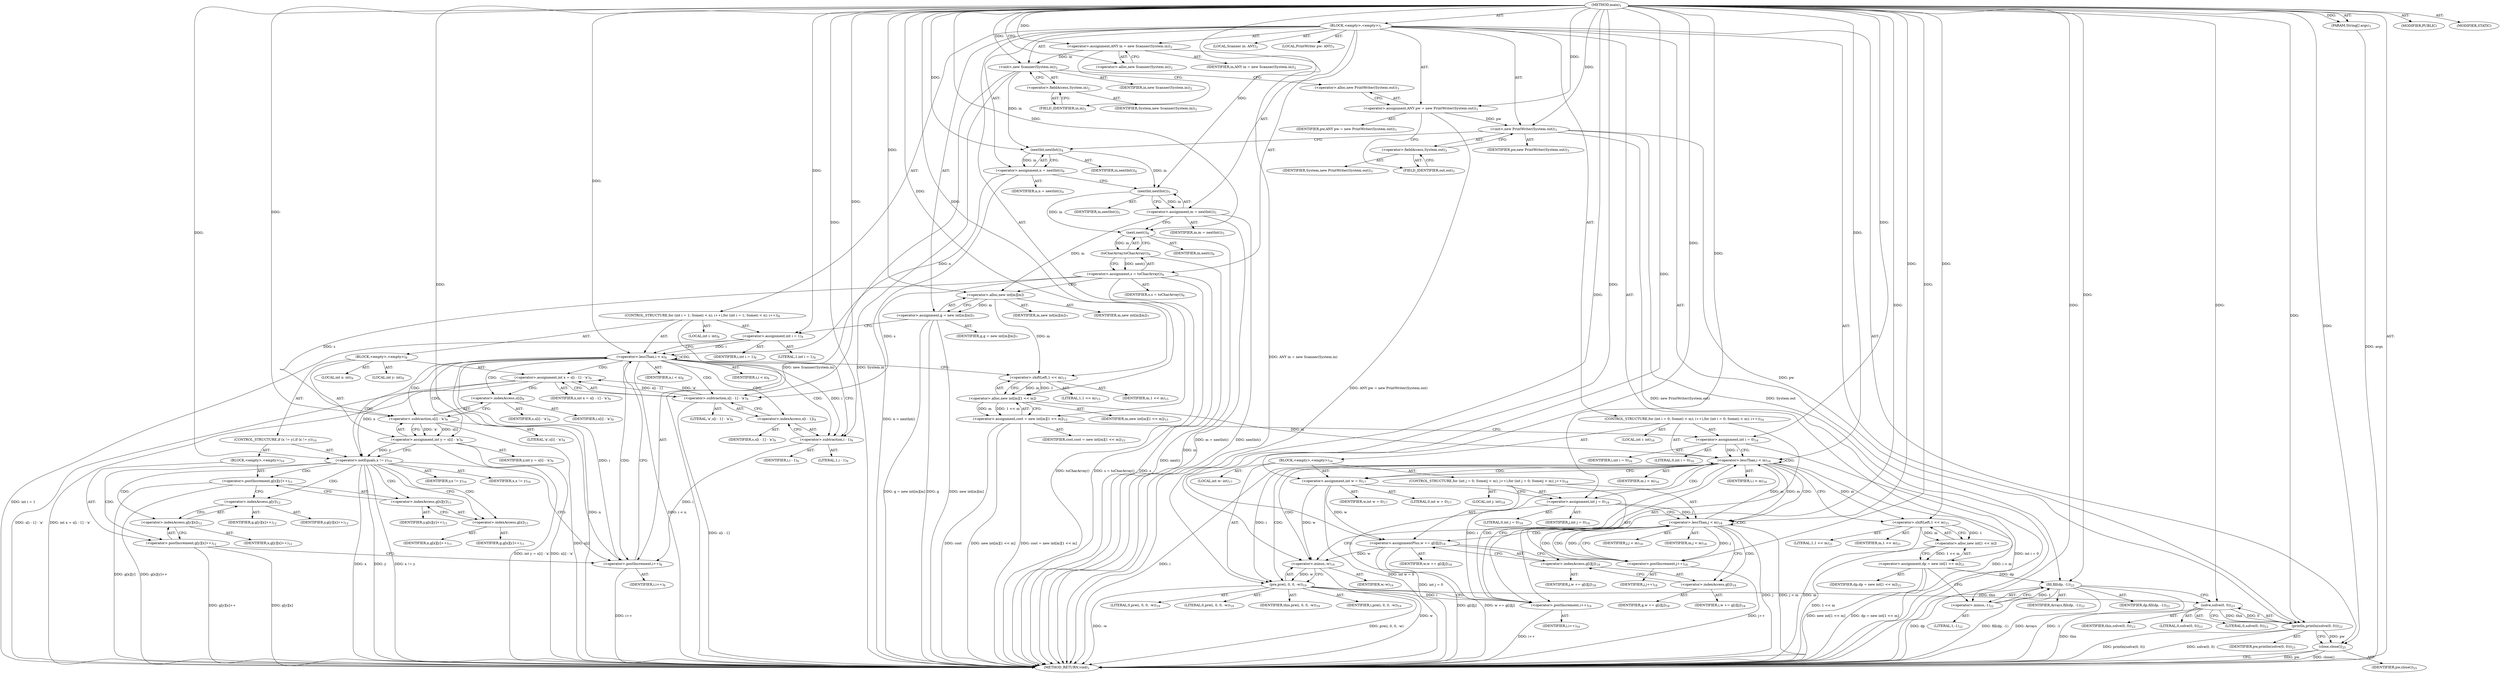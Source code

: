 digraph "main" {  
"21" [label = <(METHOD,main)<SUB>1</SUB>> ]
"22" [label = <(PARAM,String[] args)<SUB>1</SUB>> ]
"23" [label = <(BLOCK,&lt;empty&gt;,&lt;empty&gt;)<SUB>1</SUB>> ]
"4" [label = <(LOCAL,Scanner in: ANY)<SUB>2</SUB>> ]
"24" [label = <(&lt;operator&gt;.assignment,ANY in = new Scanner(System.in))<SUB>2</SUB>> ]
"25" [label = <(IDENTIFIER,in,ANY in = new Scanner(System.in))<SUB>2</SUB>> ]
"26" [label = <(&lt;operator&gt;.alloc,new Scanner(System.in))<SUB>2</SUB>> ]
"27" [label = <(&lt;init&gt;,new Scanner(System.in))<SUB>2</SUB>> ]
"3" [label = <(IDENTIFIER,in,new Scanner(System.in))<SUB>2</SUB>> ]
"28" [label = <(&lt;operator&gt;.fieldAccess,System.in)<SUB>2</SUB>> ]
"29" [label = <(IDENTIFIER,System,new Scanner(System.in))<SUB>2</SUB>> ]
"30" [label = <(FIELD_IDENTIFIER,in,in)<SUB>2</SUB>> ]
"6" [label = <(LOCAL,PrintWriter pw: ANY)<SUB>3</SUB>> ]
"31" [label = <(&lt;operator&gt;.assignment,ANY pw = new PrintWriter(System.out))<SUB>3</SUB>> ]
"32" [label = <(IDENTIFIER,pw,ANY pw = new PrintWriter(System.out))<SUB>3</SUB>> ]
"33" [label = <(&lt;operator&gt;.alloc,new PrintWriter(System.out))<SUB>3</SUB>> ]
"34" [label = <(&lt;init&gt;,new PrintWriter(System.out))<SUB>3</SUB>> ]
"5" [label = <(IDENTIFIER,pw,new PrintWriter(System.out))<SUB>3</SUB>> ]
"35" [label = <(&lt;operator&gt;.fieldAccess,System.out)<SUB>3</SUB>> ]
"36" [label = <(IDENTIFIER,System,new PrintWriter(System.out))<SUB>3</SUB>> ]
"37" [label = <(FIELD_IDENTIFIER,out,out)<SUB>3</SUB>> ]
"38" [label = <(&lt;operator&gt;.assignment,n = nextInt())<SUB>4</SUB>> ]
"39" [label = <(IDENTIFIER,n,n = nextInt())<SUB>4</SUB>> ]
"40" [label = <(nextInt,nextInt())<SUB>4</SUB>> ]
"41" [label = <(IDENTIFIER,in,nextInt())<SUB>4</SUB>> ]
"42" [label = <(&lt;operator&gt;.assignment,m = nextInt())<SUB>5</SUB>> ]
"43" [label = <(IDENTIFIER,m,m = nextInt())<SUB>5</SUB>> ]
"44" [label = <(nextInt,nextInt())<SUB>5</SUB>> ]
"45" [label = <(IDENTIFIER,in,nextInt())<SUB>5</SUB>> ]
"46" [label = <(&lt;operator&gt;.assignment,s = toCharArray())<SUB>6</SUB>> ]
"47" [label = <(IDENTIFIER,s,s = toCharArray())<SUB>6</SUB>> ]
"48" [label = <(toCharArray,toCharArray())<SUB>6</SUB>> ]
"49" [label = <(next,next())<SUB>6</SUB>> ]
"50" [label = <(IDENTIFIER,in,next())<SUB>6</SUB>> ]
"51" [label = <(&lt;operator&gt;.assignment,g = new int[m][m])<SUB>7</SUB>> ]
"52" [label = <(IDENTIFIER,g,g = new int[m][m])<SUB>7</SUB>> ]
"53" [label = <(&lt;operator&gt;.alloc,new int[m][m])> ]
"54" [label = <(IDENTIFIER,m,new int[m][m])<SUB>7</SUB>> ]
"55" [label = <(IDENTIFIER,m,new int[m][m])<SUB>7</SUB>> ]
"56" [label = <(CONTROL_STRUCTURE,for (int i = 1; Some(i &lt; n); i++),for (int i = 1; Some(i &lt; n); i++))<SUB>8</SUB>> ]
"57" [label = <(LOCAL,int i: int)<SUB>8</SUB>> ]
"58" [label = <(&lt;operator&gt;.assignment,int i = 1)<SUB>8</SUB>> ]
"59" [label = <(IDENTIFIER,i,int i = 1)<SUB>8</SUB>> ]
"60" [label = <(LITERAL,1,int i = 1)<SUB>8</SUB>> ]
"61" [label = <(&lt;operator&gt;.lessThan,i &lt; n)<SUB>8</SUB>> ]
"62" [label = <(IDENTIFIER,i,i &lt; n)<SUB>8</SUB>> ]
"63" [label = <(IDENTIFIER,n,i &lt; n)<SUB>8</SUB>> ]
"64" [label = <(&lt;operator&gt;.postIncrement,i++)<SUB>8</SUB>> ]
"65" [label = <(IDENTIFIER,i,i++)<SUB>8</SUB>> ]
"66" [label = <(BLOCK,&lt;empty&gt;,&lt;empty&gt;)<SUB>8</SUB>> ]
"67" [label = <(LOCAL,int x: int)<SUB>9</SUB>> ]
"68" [label = <(LOCAL,int y: int)<SUB>9</SUB>> ]
"69" [label = <(&lt;operator&gt;.assignment,int x = s[i - 1] - 'a')<SUB>9</SUB>> ]
"70" [label = <(IDENTIFIER,x,int x = s[i - 1] - 'a')<SUB>9</SUB>> ]
"71" [label = <(&lt;operator&gt;.subtraction,s[i - 1] - 'a')<SUB>9</SUB>> ]
"72" [label = <(&lt;operator&gt;.indexAccess,s[i - 1])<SUB>9</SUB>> ]
"73" [label = <(IDENTIFIER,s,s[i - 1] - 'a')<SUB>9</SUB>> ]
"74" [label = <(&lt;operator&gt;.subtraction,i - 1)<SUB>9</SUB>> ]
"75" [label = <(IDENTIFIER,i,i - 1)<SUB>9</SUB>> ]
"76" [label = <(LITERAL,1,i - 1)<SUB>9</SUB>> ]
"77" [label = <(LITERAL,'a',s[i - 1] - 'a')<SUB>9</SUB>> ]
"78" [label = <(&lt;operator&gt;.assignment,int y = s[i] - 'a')<SUB>9</SUB>> ]
"79" [label = <(IDENTIFIER,y,int y = s[i] - 'a')<SUB>9</SUB>> ]
"80" [label = <(&lt;operator&gt;.subtraction,s[i] - 'a')<SUB>9</SUB>> ]
"81" [label = <(&lt;operator&gt;.indexAccess,s[i])<SUB>9</SUB>> ]
"82" [label = <(IDENTIFIER,s,s[i] - 'a')<SUB>9</SUB>> ]
"83" [label = <(IDENTIFIER,i,s[i] - 'a')<SUB>9</SUB>> ]
"84" [label = <(LITERAL,'a',s[i] - 'a')<SUB>9</SUB>> ]
"85" [label = <(CONTROL_STRUCTURE,if (x != y),if (x != y))<SUB>10</SUB>> ]
"86" [label = <(&lt;operator&gt;.notEquals,x != y)<SUB>10</SUB>> ]
"87" [label = <(IDENTIFIER,x,x != y)<SUB>10</SUB>> ]
"88" [label = <(IDENTIFIER,y,x != y)<SUB>10</SUB>> ]
"89" [label = <(BLOCK,&lt;empty&gt;,&lt;empty&gt;)<SUB>10</SUB>> ]
"90" [label = <(&lt;operator&gt;.postIncrement,g[x][y]++)<SUB>11</SUB>> ]
"91" [label = <(&lt;operator&gt;.indexAccess,g[x][y])<SUB>11</SUB>> ]
"92" [label = <(&lt;operator&gt;.indexAccess,g[x])<SUB>11</SUB>> ]
"93" [label = <(IDENTIFIER,g,g[x][y]++)<SUB>11</SUB>> ]
"94" [label = <(IDENTIFIER,x,g[x][y]++)<SUB>11</SUB>> ]
"95" [label = <(IDENTIFIER,y,g[x][y]++)<SUB>11</SUB>> ]
"96" [label = <(&lt;operator&gt;.postIncrement,g[y][x]++)<SUB>12</SUB>> ]
"97" [label = <(&lt;operator&gt;.indexAccess,g[y][x])<SUB>12</SUB>> ]
"98" [label = <(&lt;operator&gt;.indexAccess,g[y])<SUB>12</SUB>> ]
"99" [label = <(IDENTIFIER,g,g[y][x]++)<SUB>12</SUB>> ]
"100" [label = <(IDENTIFIER,y,g[y][x]++)<SUB>12</SUB>> ]
"101" [label = <(IDENTIFIER,x,g[y][x]++)<SUB>12</SUB>> ]
"102" [label = <(&lt;operator&gt;.assignment,cost = new int[m][1 &lt;&lt; m])<SUB>15</SUB>> ]
"103" [label = <(IDENTIFIER,cost,cost = new int[m][1 &lt;&lt; m])<SUB>15</SUB>> ]
"104" [label = <(&lt;operator&gt;.alloc,new int[m][1 &lt;&lt; m])> ]
"105" [label = <(IDENTIFIER,m,new int[m][1 &lt;&lt; m])<SUB>15</SUB>> ]
"106" [label = <(&lt;operator&gt;.shiftLeft,1 &lt;&lt; m)<SUB>15</SUB>> ]
"107" [label = <(LITERAL,1,1 &lt;&lt; m)<SUB>15</SUB>> ]
"108" [label = <(IDENTIFIER,m,1 &lt;&lt; m)<SUB>15</SUB>> ]
"109" [label = <(CONTROL_STRUCTURE,for (int i = 0; Some(i &lt; m); i++),for (int i = 0; Some(i &lt; m); i++))<SUB>16</SUB>> ]
"110" [label = <(LOCAL,int i: int)<SUB>16</SUB>> ]
"111" [label = <(&lt;operator&gt;.assignment,int i = 0)<SUB>16</SUB>> ]
"112" [label = <(IDENTIFIER,i,int i = 0)<SUB>16</SUB>> ]
"113" [label = <(LITERAL,0,int i = 0)<SUB>16</SUB>> ]
"114" [label = <(&lt;operator&gt;.lessThan,i &lt; m)<SUB>16</SUB>> ]
"115" [label = <(IDENTIFIER,i,i &lt; m)<SUB>16</SUB>> ]
"116" [label = <(IDENTIFIER,m,i &lt; m)<SUB>16</SUB>> ]
"117" [label = <(&lt;operator&gt;.postIncrement,i++)<SUB>16</SUB>> ]
"118" [label = <(IDENTIFIER,i,i++)<SUB>16</SUB>> ]
"119" [label = <(BLOCK,&lt;empty&gt;,&lt;empty&gt;)<SUB>16</SUB>> ]
"120" [label = <(LOCAL,int w: int)<SUB>17</SUB>> ]
"121" [label = <(&lt;operator&gt;.assignment,int w = 0)<SUB>17</SUB>> ]
"122" [label = <(IDENTIFIER,w,int w = 0)<SUB>17</SUB>> ]
"123" [label = <(LITERAL,0,int w = 0)<SUB>17</SUB>> ]
"124" [label = <(CONTROL_STRUCTURE,for (int j = 0; Some(j &lt; m); j++),for (int j = 0; Some(j &lt; m); j++))<SUB>18</SUB>> ]
"125" [label = <(LOCAL,int j: int)<SUB>18</SUB>> ]
"126" [label = <(&lt;operator&gt;.assignment,int j = 0)<SUB>18</SUB>> ]
"127" [label = <(IDENTIFIER,j,int j = 0)<SUB>18</SUB>> ]
"128" [label = <(LITERAL,0,int j = 0)<SUB>18</SUB>> ]
"129" [label = <(&lt;operator&gt;.lessThan,j &lt; m)<SUB>18</SUB>> ]
"130" [label = <(IDENTIFIER,j,j &lt; m)<SUB>18</SUB>> ]
"131" [label = <(IDENTIFIER,m,j &lt; m)<SUB>18</SUB>> ]
"132" [label = <(&lt;operator&gt;.postIncrement,j++)<SUB>18</SUB>> ]
"133" [label = <(IDENTIFIER,j,j++)<SUB>18</SUB>> ]
"134" [label = <(&lt;operator&gt;.assignmentPlus,w += g[i][j])<SUB>18</SUB>> ]
"135" [label = <(IDENTIFIER,w,w += g[i][j])<SUB>18</SUB>> ]
"136" [label = <(&lt;operator&gt;.indexAccess,g[i][j])<SUB>18</SUB>> ]
"137" [label = <(&lt;operator&gt;.indexAccess,g[i])<SUB>18</SUB>> ]
"138" [label = <(IDENTIFIER,g,w += g[i][j])<SUB>18</SUB>> ]
"139" [label = <(IDENTIFIER,i,w += g[i][j])<SUB>18</SUB>> ]
"140" [label = <(IDENTIFIER,j,w += g[i][j])<SUB>18</SUB>> ]
"141" [label = <(pre,pre(i, 0, 0, -w))<SUB>19</SUB>> ]
"142" [label = <(IDENTIFIER,this,pre(i, 0, 0, -w))<SUB>19</SUB>> ]
"143" [label = <(IDENTIFIER,i,pre(i, 0, 0, -w))<SUB>19</SUB>> ]
"144" [label = <(LITERAL,0,pre(i, 0, 0, -w))<SUB>19</SUB>> ]
"145" [label = <(LITERAL,0,pre(i, 0, 0, -w))<SUB>19</SUB>> ]
"146" [label = <(&lt;operator&gt;.minus,-w)<SUB>19</SUB>> ]
"147" [label = <(IDENTIFIER,w,-w)<SUB>19</SUB>> ]
"148" [label = <(&lt;operator&gt;.assignment,dp = new int[1 &lt;&lt; m])<SUB>21</SUB>> ]
"149" [label = <(IDENTIFIER,dp,dp = new int[1 &lt;&lt; m])<SUB>21</SUB>> ]
"150" [label = <(&lt;operator&gt;.alloc,new int[1 &lt;&lt; m])> ]
"151" [label = <(&lt;operator&gt;.shiftLeft,1 &lt;&lt; m)<SUB>21</SUB>> ]
"152" [label = <(LITERAL,1,1 &lt;&lt; m)<SUB>21</SUB>> ]
"153" [label = <(IDENTIFIER,m,1 &lt;&lt; m)<SUB>21</SUB>> ]
"154" [label = <(fill,fill(dp, -1))<SUB>22</SUB>> ]
"155" [label = <(IDENTIFIER,Arrays,fill(dp, -1))<SUB>22</SUB>> ]
"156" [label = <(IDENTIFIER,dp,fill(dp, -1))<SUB>22</SUB>> ]
"157" [label = <(&lt;operator&gt;.minus,-1)<SUB>22</SUB>> ]
"158" [label = <(LITERAL,1,-1)<SUB>22</SUB>> ]
"159" [label = <(println,println(solve(0, 0)))<SUB>23</SUB>> ]
"160" [label = <(IDENTIFIER,pw,println(solve(0, 0)))<SUB>23</SUB>> ]
"161" [label = <(solve,solve(0, 0))<SUB>23</SUB>> ]
"162" [label = <(IDENTIFIER,this,solve(0, 0))<SUB>23</SUB>> ]
"163" [label = <(LITERAL,0,solve(0, 0))<SUB>23</SUB>> ]
"164" [label = <(LITERAL,0,solve(0, 0))<SUB>23</SUB>> ]
"165" [label = <(close,close())<SUB>25</SUB>> ]
"166" [label = <(IDENTIFIER,pw,close())<SUB>25</SUB>> ]
"167" [label = <(MODIFIER,PUBLIC)> ]
"168" [label = <(MODIFIER,STATIC)> ]
"169" [label = <(METHOD_RETURN,void)<SUB>1</SUB>> ]
  "21" -> "22"  [ label = "AST: "] 
  "21" -> "23"  [ label = "AST: "] 
  "21" -> "167"  [ label = "AST: "] 
  "21" -> "168"  [ label = "AST: "] 
  "21" -> "169"  [ label = "AST: "] 
  "23" -> "4"  [ label = "AST: "] 
  "23" -> "24"  [ label = "AST: "] 
  "23" -> "27"  [ label = "AST: "] 
  "23" -> "6"  [ label = "AST: "] 
  "23" -> "31"  [ label = "AST: "] 
  "23" -> "34"  [ label = "AST: "] 
  "23" -> "38"  [ label = "AST: "] 
  "23" -> "42"  [ label = "AST: "] 
  "23" -> "46"  [ label = "AST: "] 
  "23" -> "51"  [ label = "AST: "] 
  "23" -> "56"  [ label = "AST: "] 
  "23" -> "102"  [ label = "AST: "] 
  "23" -> "109"  [ label = "AST: "] 
  "23" -> "148"  [ label = "AST: "] 
  "23" -> "154"  [ label = "AST: "] 
  "23" -> "159"  [ label = "AST: "] 
  "23" -> "165"  [ label = "AST: "] 
  "24" -> "25"  [ label = "AST: "] 
  "24" -> "26"  [ label = "AST: "] 
  "27" -> "3"  [ label = "AST: "] 
  "27" -> "28"  [ label = "AST: "] 
  "28" -> "29"  [ label = "AST: "] 
  "28" -> "30"  [ label = "AST: "] 
  "31" -> "32"  [ label = "AST: "] 
  "31" -> "33"  [ label = "AST: "] 
  "34" -> "5"  [ label = "AST: "] 
  "34" -> "35"  [ label = "AST: "] 
  "35" -> "36"  [ label = "AST: "] 
  "35" -> "37"  [ label = "AST: "] 
  "38" -> "39"  [ label = "AST: "] 
  "38" -> "40"  [ label = "AST: "] 
  "40" -> "41"  [ label = "AST: "] 
  "42" -> "43"  [ label = "AST: "] 
  "42" -> "44"  [ label = "AST: "] 
  "44" -> "45"  [ label = "AST: "] 
  "46" -> "47"  [ label = "AST: "] 
  "46" -> "48"  [ label = "AST: "] 
  "48" -> "49"  [ label = "AST: "] 
  "49" -> "50"  [ label = "AST: "] 
  "51" -> "52"  [ label = "AST: "] 
  "51" -> "53"  [ label = "AST: "] 
  "53" -> "54"  [ label = "AST: "] 
  "53" -> "55"  [ label = "AST: "] 
  "56" -> "57"  [ label = "AST: "] 
  "56" -> "58"  [ label = "AST: "] 
  "56" -> "61"  [ label = "AST: "] 
  "56" -> "64"  [ label = "AST: "] 
  "56" -> "66"  [ label = "AST: "] 
  "58" -> "59"  [ label = "AST: "] 
  "58" -> "60"  [ label = "AST: "] 
  "61" -> "62"  [ label = "AST: "] 
  "61" -> "63"  [ label = "AST: "] 
  "64" -> "65"  [ label = "AST: "] 
  "66" -> "67"  [ label = "AST: "] 
  "66" -> "68"  [ label = "AST: "] 
  "66" -> "69"  [ label = "AST: "] 
  "66" -> "78"  [ label = "AST: "] 
  "66" -> "85"  [ label = "AST: "] 
  "69" -> "70"  [ label = "AST: "] 
  "69" -> "71"  [ label = "AST: "] 
  "71" -> "72"  [ label = "AST: "] 
  "71" -> "77"  [ label = "AST: "] 
  "72" -> "73"  [ label = "AST: "] 
  "72" -> "74"  [ label = "AST: "] 
  "74" -> "75"  [ label = "AST: "] 
  "74" -> "76"  [ label = "AST: "] 
  "78" -> "79"  [ label = "AST: "] 
  "78" -> "80"  [ label = "AST: "] 
  "80" -> "81"  [ label = "AST: "] 
  "80" -> "84"  [ label = "AST: "] 
  "81" -> "82"  [ label = "AST: "] 
  "81" -> "83"  [ label = "AST: "] 
  "85" -> "86"  [ label = "AST: "] 
  "85" -> "89"  [ label = "AST: "] 
  "86" -> "87"  [ label = "AST: "] 
  "86" -> "88"  [ label = "AST: "] 
  "89" -> "90"  [ label = "AST: "] 
  "89" -> "96"  [ label = "AST: "] 
  "90" -> "91"  [ label = "AST: "] 
  "91" -> "92"  [ label = "AST: "] 
  "91" -> "95"  [ label = "AST: "] 
  "92" -> "93"  [ label = "AST: "] 
  "92" -> "94"  [ label = "AST: "] 
  "96" -> "97"  [ label = "AST: "] 
  "97" -> "98"  [ label = "AST: "] 
  "97" -> "101"  [ label = "AST: "] 
  "98" -> "99"  [ label = "AST: "] 
  "98" -> "100"  [ label = "AST: "] 
  "102" -> "103"  [ label = "AST: "] 
  "102" -> "104"  [ label = "AST: "] 
  "104" -> "105"  [ label = "AST: "] 
  "104" -> "106"  [ label = "AST: "] 
  "106" -> "107"  [ label = "AST: "] 
  "106" -> "108"  [ label = "AST: "] 
  "109" -> "110"  [ label = "AST: "] 
  "109" -> "111"  [ label = "AST: "] 
  "109" -> "114"  [ label = "AST: "] 
  "109" -> "117"  [ label = "AST: "] 
  "109" -> "119"  [ label = "AST: "] 
  "111" -> "112"  [ label = "AST: "] 
  "111" -> "113"  [ label = "AST: "] 
  "114" -> "115"  [ label = "AST: "] 
  "114" -> "116"  [ label = "AST: "] 
  "117" -> "118"  [ label = "AST: "] 
  "119" -> "120"  [ label = "AST: "] 
  "119" -> "121"  [ label = "AST: "] 
  "119" -> "124"  [ label = "AST: "] 
  "119" -> "141"  [ label = "AST: "] 
  "121" -> "122"  [ label = "AST: "] 
  "121" -> "123"  [ label = "AST: "] 
  "124" -> "125"  [ label = "AST: "] 
  "124" -> "126"  [ label = "AST: "] 
  "124" -> "129"  [ label = "AST: "] 
  "124" -> "132"  [ label = "AST: "] 
  "124" -> "134"  [ label = "AST: "] 
  "126" -> "127"  [ label = "AST: "] 
  "126" -> "128"  [ label = "AST: "] 
  "129" -> "130"  [ label = "AST: "] 
  "129" -> "131"  [ label = "AST: "] 
  "132" -> "133"  [ label = "AST: "] 
  "134" -> "135"  [ label = "AST: "] 
  "134" -> "136"  [ label = "AST: "] 
  "136" -> "137"  [ label = "AST: "] 
  "136" -> "140"  [ label = "AST: "] 
  "137" -> "138"  [ label = "AST: "] 
  "137" -> "139"  [ label = "AST: "] 
  "141" -> "142"  [ label = "AST: "] 
  "141" -> "143"  [ label = "AST: "] 
  "141" -> "144"  [ label = "AST: "] 
  "141" -> "145"  [ label = "AST: "] 
  "141" -> "146"  [ label = "AST: "] 
  "146" -> "147"  [ label = "AST: "] 
  "148" -> "149"  [ label = "AST: "] 
  "148" -> "150"  [ label = "AST: "] 
  "150" -> "151"  [ label = "AST: "] 
  "151" -> "152"  [ label = "AST: "] 
  "151" -> "153"  [ label = "AST: "] 
  "154" -> "155"  [ label = "AST: "] 
  "154" -> "156"  [ label = "AST: "] 
  "154" -> "157"  [ label = "AST: "] 
  "157" -> "158"  [ label = "AST: "] 
  "159" -> "160"  [ label = "AST: "] 
  "159" -> "161"  [ label = "AST: "] 
  "161" -> "162"  [ label = "AST: "] 
  "161" -> "163"  [ label = "AST: "] 
  "161" -> "164"  [ label = "AST: "] 
  "165" -> "166"  [ label = "AST: "] 
  "24" -> "30"  [ label = "CFG: "] 
  "27" -> "33"  [ label = "CFG: "] 
  "31" -> "37"  [ label = "CFG: "] 
  "34" -> "40"  [ label = "CFG: "] 
  "38" -> "44"  [ label = "CFG: "] 
  "42" -> "49"  [ label = "CFG: "] 
  "46" -> "53"  [ label = "CFG: "] 
  "51" -> "58"  [ label = "CFG: "] 
  "102" -> "111"  [ label = "CFG: "] 
  "148" -> "157"  [ label = "CFG: "] 
  "154" -> "161"  [ label = "CFG: "] 
  "159" -> "165"  [ label = "CFG: "] 
  "165" -> "169"  [ label = "CFG: "] 
  "26" -> "24"  [ label = "CFG: "] 
  "28" -> "27"  [ label = "CFG: "] 
  "33" -> "31"  [ label = "CFG: "] 
  "35" -> "34"  [ label = "CFG: "] 
  "40" -> "38"  [ label = "CFG: "] 
  "44" -> "42"  [ label = "CFG: "] 
  "48" -> "46"  [ label = "CFG: "] 
  "53" -> "51"  [ label = "CFG: "] 
  "58" -> "61"  [ label = "CFG: "] 
  "61" -> "74"  [ label = "CFG: "] 
  "61" -> "106"  [ label = "CFG: "] 
  "64" -> "61"  [ label = "CFG: "] 
  "104" -> "102"  [ label = "CFG: "] 
  "111" -> "114"  [ label = "CFG: "] 
  "114" -> "121"  [ label = "CFG: "] 
  "114" -> "151"  [ label = "CFG: "] 
  "117" -> "114"  [ label = "CFG: "] 
  "150" -> "148"  [ label = "CFG: "] 
  "157" -> "154"  [ label = "CFG: "] 
  "161" -> "159"  [ label = "CFG: "] 
  "30" -> "28"  [ label = "CFG: "] 
  "37" -> "35"  [ label = "CFG: "] 
  "49" -> "48"  [ label = "CFG: "] 
  "69" -> "81"  [ label = "CFG: "] 
  "78" -> "86"  [ label = "CFG: "] 
  "106" -> "104"  [ label = "CFG: "] 
  "121" -> "126"  [ label = "CFG: "] 
  "141" -> "117"  [ label = "CFG: "] 
  "151" -> "150"  [ label = "CFG: "] 
  "71" -> "69"  [ label = "CFG: "] 
  "80" -> "78"  [ label = "CFG: "] 
  "86" -> "92"  [ label = "CFG: "] 
  "86" -> "64"  [ label = "CFG: "] 
  "126" -> "129"  [ label = "CFG: "] 
  "129" -> "137"  [ label = "CFG: "] 
  "129" -> "146"  [ label = "CFG: "] 
  "132" -> "129"  [ label = "CFG: "] 
  "134" -> "132"  [ label = "CFG: "] 
  "146" -> "141"  [ label = "CFG: "] 
  "72" -> "71"  [ label = "CFG: "] 
  "81" -> "80"  [ label = "CFG: "] 
  "90" -> "98"  [ label = "CFG: "] 
  "96" -> "64"  [ label = "CFG: "] 
  "136" -> "134"  [ label = "CFG: "] 
  "74" -> "72"  [ label = "CFG: "] 
  "91" -> "90"  [ label = "CFG: "] 
  "97" -> "96"  [ label = "CFG: "] 
  "137" -> "136"  [ label = "CFG: "] 
  "92" -> "91"  [ label = "CFG: "] 
  "98" -> "97"  [ label = "CFG: "] 
  "21" -> "26"  [ label = "CFG: "] 
  "22" -> "169"  [ label = "DDG: args"] 
  "24" -> "169"  [ label = "DDG: ANY in = new Scanner(System.in)"] 
  "27" -> "169"  [ label = "DDG: System.in"] 
  "27" -> "169"  [ label = "DDG: new Scanner(System.in)"] 
  "31" -> "169"  [ label = "DDG: ANY pw = new PrintWriter(System.out)"] 
  "34" -> "169"  [ label = "DDG: System.out"] 
  "34" -> "169"  [ label = "DDG: new PrintWriter(System.out)"] 
  "38" -> "169"  [ label = "DDG: n = nextInt()"] 
  "42" -> "169"  [ label = "DDG: nextInt()"] 
  "42" -> "169"  [ label = "DDG: m = nextInt()"] 
  "46" -> "169"  [ label = "DDG: s"] 
  "49" -> "169"  [ label = "DDG: in"] 
  "48" -> "169"  [ label = "DDG: next()"] 
  "46" -> "169"  [ label = "DDG: toCharArray()"] 
  "46" -> "169"  [ label = "DDG: s = toCharArray()"] 
  "51" -> "169"  [ label = "DDG: g"] 
  "51" -> "169"  [ label = "DDG: new int[m][m]"] 
  "51" -> "169"  [ label = "DDG: g = new int[m][m]"] 
  "58" -> "169"  [ label = "DDG: int i = 1"] 
  "61" -> "169"  [ label = "DDG: n"] 
  "61" -> "169"  [ label = "DDG: i &lt; n"] 
  "102" -> "169"  [ label = "DDG: new int[m][1 &lt;&lt; m]"] 
  "102" -> "169"  [ label = "DDG: cost = new int[m][1 &lt;&lt; m]"] 
  "111" -> "169"  [ label = "DDG: int i = 0"] 
  "114" -> "169"  [ label = "DDG: i"] 
  "114" -> "169"  [ label = "DDG: i &lt; m"] 
  "151" -> "169"  [ label = "DDG: m"] 
  "150" -> "169"  [ label = "DDG: 1 &lt;&lt; m"] 
  "148" -> "169"  [ label = "DDG: new int[1 &lt;&lt; m]"] 
  "148" -> "169"  [ label = "DDG: dp = new int[1 &lt;&lt; m]"] 
  "154" -> "169"  [ label = "DDG: dp"] 
  "154" -> "169"  [ label = "DDG: -1"] 
  "154" -> "169"  [ label = "DDG: fill(dp, -1)"] 
  "161" -> "169"  [ label = "DDG: this"] 
  "159" -> "169"  [ label = "DDG: solve(0, 0)"] 
  "159" -> "169"  [ label = "DDG: println(solve(0, 0))"] 
  "165" -> "169"  [ label = "DDG: pw"] 
  "165" -> "169"  [ label = "DDG: close()"] 
  "121" -> "169"  [ label = "DDG: int w = 0"] 
  "126" -> "169"  [ label = "DDG: int j = 0"] 
  "129" -> "169"  [ label = "DDG: j"] 
  "129" -> "169"  [ label = "DDG: j &lt; m"] 
  "146" -> "169"  [ label = "DDG: w"] 
  "141" -> "169"  [ label = "DDG: -w"] 
  "141" -> "169"  [ label = "DDG: pre(i, 0, 0, -w)"] 
  "117" -> "169"  [ label = "DDG: i++"] 
  "134" -> "169"  [ label = "DDG: g[i][j]"] 
  "134" -> "169"  [ label = "DDG: w += g[i][j]"] 
  "132" -> "169"  [ label = "DDG: j++"] 
  "71" -> "169"  [ label = "DDG: s[i - 1]"] 
  "69" -> "169"  [ label = "DDG: s[i - 1] - 'a'"] 
  "69" -> "169"  [ label = "DDG: int x = s[i - 1] - 'a'"] 
  "80" -> "169"  [ label = "DDG: s[i]"] 
  "78" -> "169"  [ label = "DDG: s[i] - 'a'"] 
  "78" -> "169"  [ label = "DDG: int y = s[i] - 'a'"] 
  "86" -> "169"  [ label = "DDG: x"] 
  "86" -> "169"  [ label = "DDG: y"] 
  "86" -> "169"  [ label = "DDG: x != y"] 
  "90" -> "169"  [ label = "DDG: g[x][y]"] 
  "90" -> "169"  [ label = "DDG: g[x][y]++"] 
  "96" -> "169"  [ label = "DDG: g[y][x]"] 
  "96" -> "169"  [ label = "DDG: g[y][x]++"] 
  "64" -> "169"  [ label = "DDG: i++"] 
  "102" -> "169"  [ label = "DDG: cost"] 
  "154" -> "169"  [ label = "DDG: Arrays"] 
  "21" -> "22"  [ label = "DDG: "] 
  "21" -> "24"  [ label = "DDG: "] 
  "21" -> "31"  [ label = "DDG: "] 
  "40" -> "38"  [ label = "DDG: in"] 
  "44" -> "42"  [ label = "DDG: in"] 
  "48" -> "46"  [ label = "DDG: next()"] 
  "53" -> "51"  [ label = "DDG: m"] 
  "104" -> "102"  [ label = "DDG: m"] 
  "104" -> "102"  [ label = "DDG: 1 &lt;&lt; m"] 
  "150" -> "148"  [ label = "DDG: 1 &lt;&lt; m"] 
  "24" -> "27"  [ label = "DDG: in"] 
  "21" -> "27"  [ label = "DDG: "] 
  "31" -> "34"  [ label = "DDG: pw"] 
  "21" -> "34"  [ label = "DDG: "] 
  "21" -> "58"  [ label = "DDG: "] 
  "21" -> "111"  [ label = "DDG: "] 
  "21" -> "154"  [ label = "DDG: "] 
  "148" -> "154"  [ label = "DDG: dp"] 
  "157" -> "154"  [ label = "DDG: 1"] 
  "34" -> "159"  [ label = "DDG: pw"] 
  "21" -> "159"  [ label = "DDG: "] 
  "161" -> "159"  [ label = "DDG: this"] 
  "161" -> "159"  [ label = "DDG: 0"] 
  "159" -> "165"  [ label = "DDG: pw"] 
  "21" -> "165"  [ label = "DDG: "] 
  "27" -> "40"  [ label = "DDG: in"] 
  "21" -> "40"  [ label = "DDG: "] 
  "40" -> "44"  [ label = "DDG: in"] 
  "21" -> "44"  [ label = "DDG: "] 
  "49" -> "48"  [ label = "DDG: in"] 
  "42" -> "53"  [ label = "DDG: m"] 
  "21" -> "53"  [ label = "DDG: "] 
  "58" -> "61"  [ label = "DDG: i"] 
  "64" -> "61"  [ label = "DDG: i"] 
  "21" -> "61"  [ label = "DDG: "] 
  "38" -> "61"  [ label = "DDG: n"] 
  "74" -> "64"  [ label = "DDG: i"] 
  "21" -> "64"  [ label = "DDG: "] 
  "71" -> "69"  [ label = "DDG: s[i - 1]"] 
  "71" -> "69"  [ label = "DDG: 'a'"] 
  "80" -> "78"  [ label = "DDG: s[i]"] 
  "80" -> "78"  [ label = "DDG: 'a'"] 
  "106" -> "104"  [ label = "DDG: m"] 
  "21" -> "104"  [ label = "DDG: "] 
  "106" -> "104"  [ label = "DDG: 1"] 
  "111" -> "114"  [ label = "DDG: i"] 
  "117" -> "114"  [ label = "DDG: i"] 
  "21" -> "114"  [ label = "DDG: "] 
  "104" -> "114"  [ label = "DDG: m"] 
  "129" -> "114"  [ label = "DDG: m"] 
  "141" -> "117"  [ label = "DDG: i"] 
  "21" -> "117"  [ label = "DDG: "] 
  "21" -> "121"  [ label = "DDG: "] 
  "151" -> "150"  [ label = "DDG: 1"] 
  "151" -> "150"  [ label = "DDG: m"] 
  "21" -> "157"  [ label = "DDG: "] 
  "141" -> "161"  [ label = "DDG: this"] 
  "21" -> "161"  [ label = "DDG: "] 
  "44" -> "49"  [ label = "DDG: in"] 
  "21" -> "49"  [ label = "DDG: "] 
  "21" -> "106"  [ label = "DDG: "] 
  "53" -> "106"  [ label = "DDG: m"] 
  "21" -> "126"  [ label = "DDG: "] 
  "21" -> "141"  [ label = "DDG: "] 
  "114" -> "141"  [ label = "DDG: i"] 
  "146" -> "141"  [ label = "DDG: w"] 
  "21" -> "151"  [ label = "DDG: "] 
  "114" -> "151"  [ label = "DDG: m"] 
  "46" -> "71"  [ label = "DDG: s"] 
  "21" -> "71"  [ label = "DDG: "] 
  "46" -> "80"  [ label = "DDG: s"] 
  "21" -> "80"  [ label = "DDG: "] 
  "69" -> "86"  [ label = "DDG: x"] 
  "21" -> "86"  [ label = "DDG: "] 
  "78" -> "86"  [ label = "DDG: y"] 
  "126" -> "129"  [ label = "DDG: j"] 
  "132" -> "129"  [ label = "DDG: j"] 
  "21" -> "129"  [ label = "DDG: "] 
  "114" -> "129"  [ label = "DDG: m"] 
  "129" -> "132"  [ label = "DDG: j"] 
  "21" -> "132"  [ label = "DDG: "] 
  "121" -> "134"  [ label = "DDG: w"] 
  "21" -> "134"  [ label = "DDG: "] 
  "121" -> "146"  [ label = "DDG: w"] 
  "134" -> "146"  [ label = "DDG: w"] 
  "21" -> "146"  [ label = "DDG: "] 
  "61" -> "74"  [ label = "DDG: i"] 
  "21" -> "74"  [ label = "DDG: "] 
  "61" -> "64"  [ label = "CDG: "] 
  "61" -> "81"  [ label = "CDG: "] 
  "61" -> "72"  [ label = "CDG: "] 
  "61" -> "69"  [ label = "CDG: "] 
  "61" -> "74"  [ label = "CDG: "] 
  "61" -> "80"  [ label = "CDG: "] 
  "61" -> "61"  [ label = "CDG: "] 
  "61" -> "71"  [ label = "CDG: "] 
  "61" -> "78"  [ label = "CDG: "] 
  "61" -> "86"  [ label = "CDG: "] 
  "114" -> "141"  [ label = "CDG: "] 
  "114" -> "146"  [ label = "CDG: "] 
  "114" -> "114"  [ label = "CDG: "] 
  "114" -> "121"  [ label = "CDG: "] 
  "114" -> "129"  [ label = "CDG: "] 
  "114" -> "126"  [ label = "CDG: "] 
  "114" -> "117"  [ label = "CDG: "] 
  "86" -> "96"  [ label = "CDG: "] 
  "86" -> "98"  [ label = "CDG: "] 
  "86" -> "92"  [ label = "CDG: "] 
  "86" -> "97"  [ label = "CDG: "] 
  "86" -> "91"  [ label = "CDG: "] 
  "86" -> "90"  [ label = "CDG: "] 
  "129" -> "136"  [ label = "CDG: "] 
  "129" -> "132"  [ label = "CDG: "] 
  "129" -> "129"  [ label = "CDG: "] 
  "129" -> "134"  [ label = "CDG: "] 
  "129" -> "137"  [ label = "CDG: "] 
}

